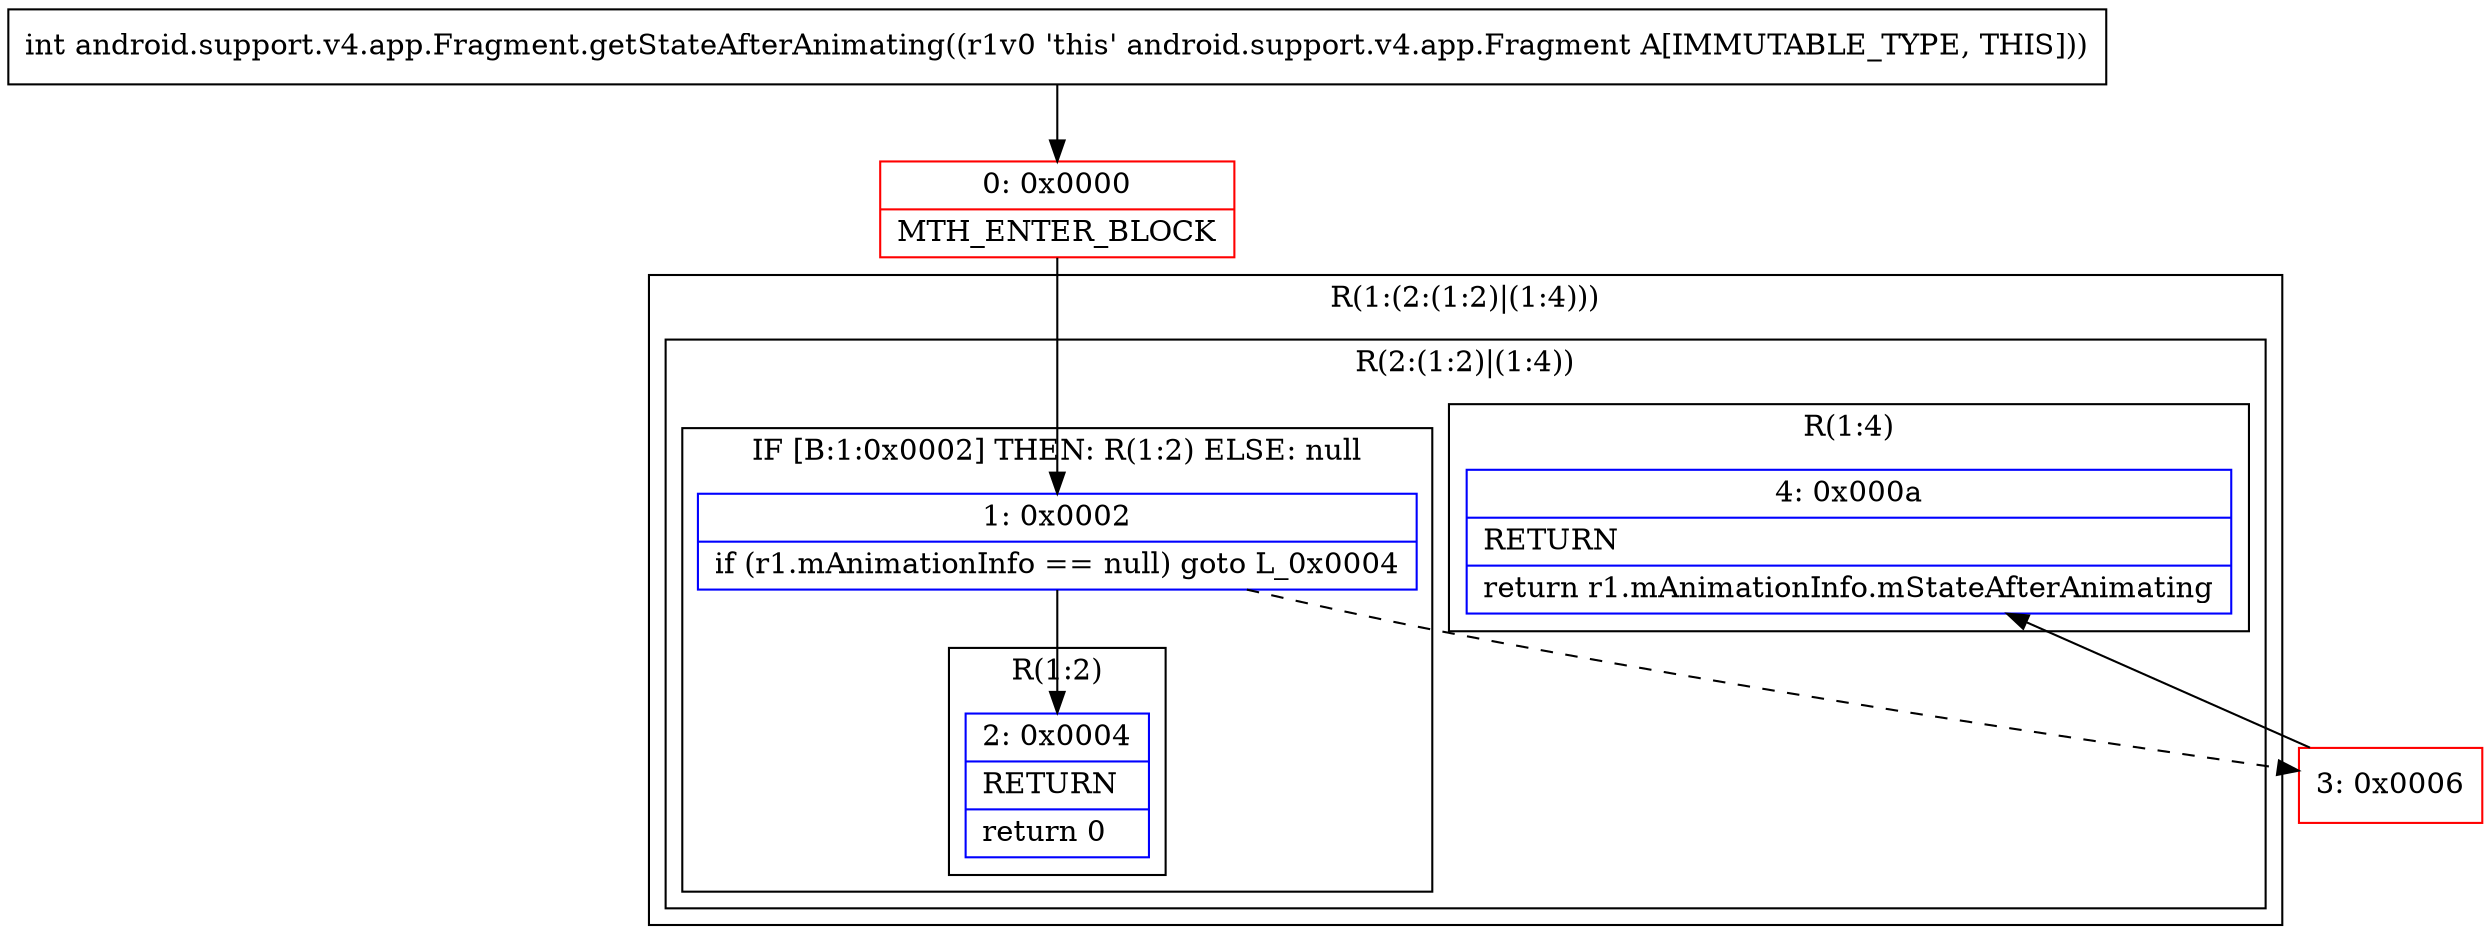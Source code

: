 digraph "CFG forandroid.support.v4.app.Fragment.getStateAfterAnimating()I" {
subgraph cluster_Region_1847869390 {
label = "R(1:(2:(1:2)|(1:4)))";
node [shape=record,color=blue];
subgraph cluster_Region_182495484 {
label = "R(2:(1:2)|(1:4))";
node [shape=record,color=blue];
subgraph cluster_IfRegion_1421071632 {
label = "IF [B:1:0x0002] THEN: R(1:2) ELSE: null";
node [shape=record,color=blue];
Node_1 [shape=record,label="{1\:\ 0x0002|if (r1.mAnimationInfo == null) goto L_0x0004\l}"];
subgraph cluster_Region_834718638 {
label = "R(1:2)";
node [shape=record,color=blue];
Node_2 [shape=record,label="{2\:\ 0x0004|RETURN\l|return 0\l}"];
}
}
subgraph cluster_Region_2119522327 {
label = "R(1:4)";
node [shape=record,color=blue];
Node_4 [shape=record,label="{4\:\ 0x000a|RETURN\l|return r1.mAnimationInfo.mStateAfterAnimating\l}"];
}
}
}
Node_0 [shape=record,color=red,label="{0\:\ 0x0000|MTH_ENTER_BLOCK\l}"];
Node_3 [shape=record,color=red,label="{3\:\ 0x0006}"];
MethodNode[shape=record,label="{int android.support.v4.app.Fragment.getStateAfterAnimating((r1v0 'this' android.support.v4.app.Fragment A[IMMUTABLE_TYPE, THIS])) }"];
MethodNode -> Node_0;
Node_1 -> Node_2;
Node_1 -> Node_3[style=dashed];
Node_0 -> Node_1;
Node_3 -> Node_4;
}


